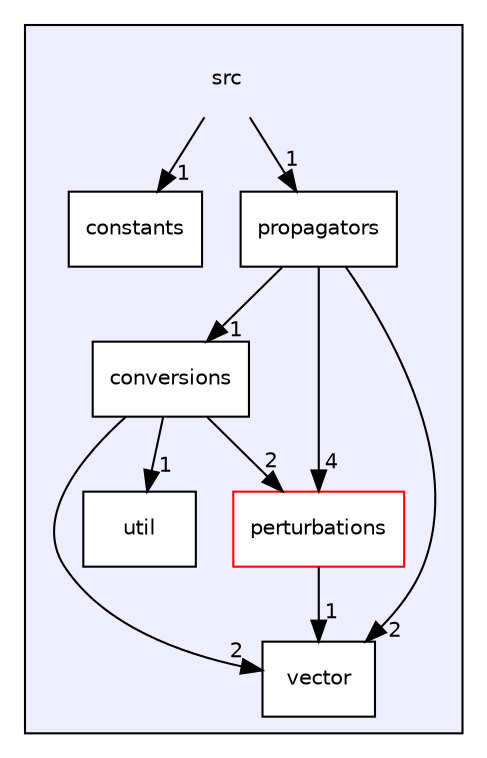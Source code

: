digraph "src" {
  compound=true
  node [ fontsize="10", fontname="Helvetica"];
  edge [ labelfontsize="10", labelfontname="Helvetica"];
  subgraph clusterdir_68267d1309a1af8e8297ef4c3efbcdba {
    graph [ bgcolor="#eeeeff", pencolor="black", label="" URL="dir_68267d1309a1af8e8297ef4c3efbcdba.html"];
    dir_68267d1309a1af8e8297ef4c3efbcdba [shape=plaintext label="src"];
    dir_55ef98a57036556dcc9a226e6204f780 [shape=box label="constants" color="black" fillcolor="white" style="filled" URL="dir_55ef98a57036556dcc9a226e6204f780.html"];
    dir_7525d6432cd0d075dffa0aef6bc30566 [shape=box label="conversions" color="black" fillcolor="white" style="filled" URL="dir_7525d6432cd0d075dffa0aef6bc30566.html"];
    dir_6d92fb80b9641c838ab72716bed4978c [shape=box label="perturbations" color="red" fillcolor="white" style="filled" URL="dir_6d92fb80b9641c838ab72716bed4978c.html"];
    dir_f17970a62a7e5d096785e593c781d443 [shape=box label="propagators" color="black" fillcolor="white" style="filled" URL="dir_f17970a62a7e5d096785e593c781d443.html"];
    dir_b7878ad5ecbf2506f4125b9d34c97e45 [shape=box label="util" color="black" fillcolor="white" style="filled" URL="dir_b7878ad5ecbf2506f4125b9d34c97e45.html"];
    dir_0baa9f3d984dd29d1429171590d769d6 [shape=box label="vector" color="black" fillcolor="white" style="filled" URL="dir_0baa9f3d984dd29d1429171590d769d6.html"];
  }
  dir_68267d1309a1af8e8297ef4c3efbcdba->dir_f17970a62a7e5d096785e593c781d443 [headlabel="1", labeldistance=1.5 headhref="dir_000000_000003.html"];
  dir_68267d1309a1af8e8297ef4c3efbcdba->dir_55ef98a57036556dcc9a226e6204f780 [headlabel="1", labeldistance=1.5 headhref="dir_000000_000001.html"];
  dir_6d92fb80b9641c838ab72716bed4978c->dir_0baa9f3d984dd29d1429171590d769d6 [headlabel="1", labeldistance=1.5 headhref="dir_000004_000007.html"];
  dir_7525d6432cd0d075dffa0aef6bc30566->dir_b7878ad5ecbf2506f4125b9d34c97e45 [headlabel="1", labeldistance=1.5 headhref="dir_000002_000006.html"];
  dir_7525d6432cd0d075dffa0aef6bc30566->dir_6d92fb80b9641c838ab72716bed4978c [headlabel="2", labeldistance=1.5 headhref="dir_000002_000004.html"];
  dir_7525d6432cd0d075dffa0aef6bc30566->dir_0baa9f3d984dd29d1429171590d769d6 [headlabel="2", labeldistance=1.5 headhref="dir_000002_000007.html"];
  dir_f17970a62a7e5d096785e593c781d443->dir_6d92fb80b9641c838ab72716bed4978c [headlabel="4", labeldistance=1.5 headhref="dir_000003_000004.html"];
  dir_f17970a62a7e5d096785e593c781d443->dir_7525d6432cd0d075dffa0aef6bc30566 [headlabel="1", labeldistance=1.5 headhref="dir_000003_000002.html"];
  dir_f17970a62a7e5d096785e593c781d443->dir_0baa9f3d984dd29d1429171590d769d6 [headlabel="2", labeldistance=1.5 headhref="dir_000003_000007.html"];
}
